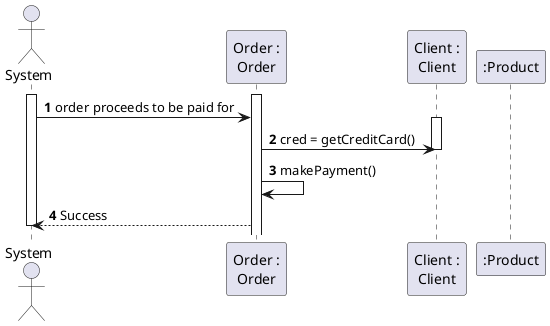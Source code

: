 @startuml
autonumber

actor "System" as SYS
participant "Order :\nOrder" as ORD
participant "Client :\nClient" as CLT
participant ":Product" as PRD

activate SYS
activate ORD
SYS -> ORD : order proceeds to be paid for
activate CLT
ORD -> CLT : cred = getCreditCard()
deactivate CLT
ORD -> ORD : makePayment()
ORD --> SYS : Success
deactivate SYS
@enduml

